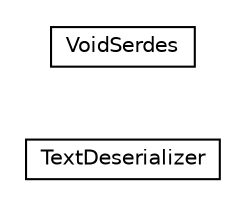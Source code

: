 #!/usr/local/bin/dot
#
# Class diagram 
# Generated by UMLGraph version R5_6-24-gf6e263 (http://www.umlgraph.org/)
#

digraph G {
	edge [fontname="Helvetica",fontsize=10,labelfontname="Helvetica",labelfontsize=10];
	node [fontname="Helvetica",fontsize=10,shape=plaintext];
	nodesep=0.25;
	ranksep=0.5;
	rankdir=LR;
	// org.turbogwt.net.serialization.client.misc.TextDeserializer
	c550 [label=<<table title="org.turbogwt.net.serialization.client.misc.TextDeserializer" border="0" cellborder="1" cellspacing="0" cellpadding="2" port="p" href="./TextDeserializer.html">
		<tr><td><table border="0" cellspacing="0" cellpadding="1">
<tr><td align="center" balign="center"> TextDeserializer </td></tr>
		</table></td></tr>
		</table>>, URL="./TextDeserializer.html", fontname="Helvetica", fontcolor="black", fontsize=10.0];
	// org.turbogwt.net.serialization.client.misc.VoidSerdes
	c551 [label=<<table title="org.turbogwt.net.serialization.client.misc.VoidSerdes" border="0" cellborder="1" cellspacing="0" cellpadding="2" port="p" href="./VoidSerdes.html">
		<tr><td><table border="0" cellspacing="0" cellpadding="1">
<tr><td align="center" balign="center"> VoidSerdes </td></tr>
		</table></td></tr>
		</table>>, URL="./VoidSerdes.html", fontname="Helvetica", fontcolor="black", fontsize=10.0];
}

